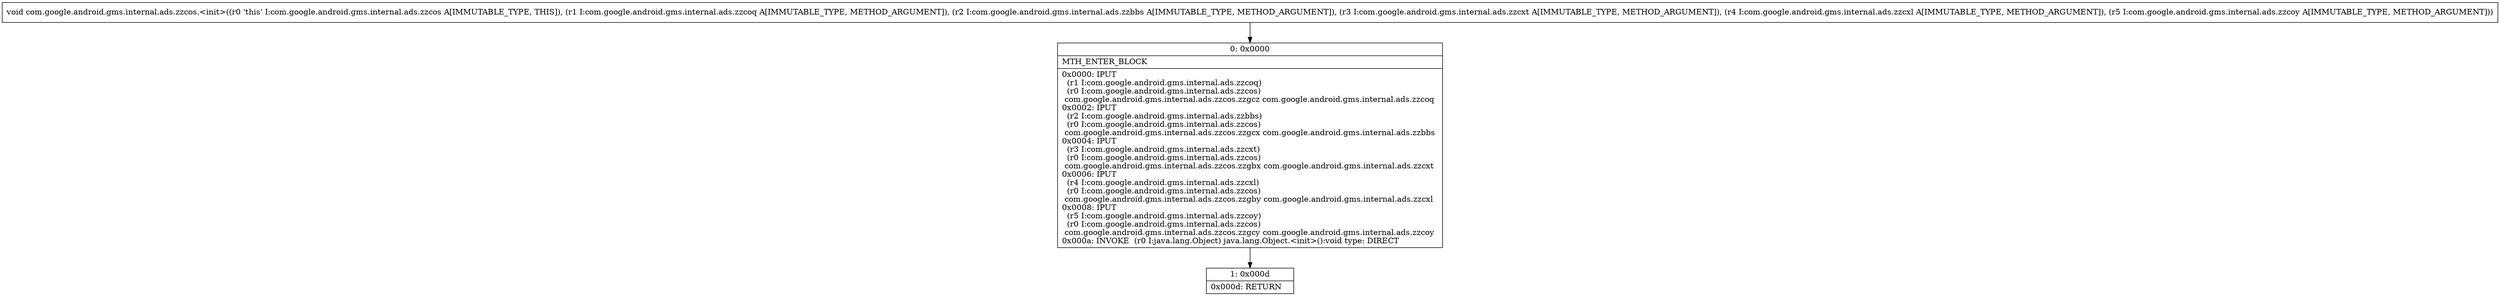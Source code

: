 digraph "CFG forcom.google.android.gms.internal.ads.zzcos.\<init\>(Lcom\/google\/android\/gms\/internal\/ads\/zzcoq;Lcom\/google\/android\/gms\/internal\/ads\/zzbbs;Lcom\/google\/android\/gms\/internal\/ads\/zzcxt;Lcom\/google\/android\/gms\/internal\/ads\/zzcxl;Lcom\/google\/android\/gms\/internal\/ads\/zzcoy;)V" {
Node_0 [shape=record,label="{0\:\ 0x0000|MTH_ENTER_BLOCK\l|0x0000: IPUT  \l  (r1 I:com.google.android.gms.internal.ads.zzcoq)\l  (r0 I:com.google.android.gms.internal.ads.zzcos)\l com.google.android.gms.internal.ads.zzcos.zzgcz com.google.android.gms.internal.ads.zzcoq \l0x0002: IPUT  \l  (r2 I:com.google.android.gms.internal.ads.zzbbs)\l  (r0 I:com.google.android.gms.internal.ads.zzcos)\l com.google.android.gms.internal.ads.zzcos.zzgcx com.google.android.gms.internal.ads.zzbbs \l0x0004: IPUT  \l  (r3 I:com.google.android.gms.internal.ads.zzcxt)\l  (r0 I:com.google.android.gms.internal.ads.zzcos)\l com.google.android.gms.internal.ads.zzcos.zzgbx com.google.android.gms.internal.ads.zzcxt \l0x0006: IPUT  \l  (r4 I:com.google.android.gms.internal.ads.zzcxl)\l  (r0 I:com.google.android.gms.internal.ads.zzcos)\l com.google.android.gms.internal.ads.zzcos.zzgby com.google.android.gms.internal.ads.zzcxl \l0x0008: IPUT  \l  (r5 I:com.google.android.gms.internal.ads.zzcoy)\l  (r0 I:com.google.android.gms.internal.ads.zzcos)\l com.google.android.gms.internal.ads.zzcos.zzgcy com.google.android.gms.internal.ads.zzcoy \l0x000a: INVOKE  (r0 I:java.lang.Object) java.lang.Object.\<init\>():void type: DIRECT \l}"];
Node_1 [shape=record,label="{1\:\ 0x000d|0x000d: RETURN   \l}"];
MethodNode[shape=record,label="{void com.google.android.gms.internal.ads.zzcos.\<init\>((r0 'this' I:com.google.android.gms.internal.ads.zzcos A[IMMUTABLE_TYPE, THIS]), (r1 I:com.google.android.gms.internal.ads.zzcoq A[IMMUTABLE_TYPE, METHOD_ARGUMENT]), (r2 I:com.google.android.gms.internal.ads.zzbbs A[IMMUTABLE_TYPE, METHOD_ARGUMENT]), (r3 I:com.google.android.gms.internal.ads.zzcxt A[IMMUTABLE_TYPE, METHOD_ARGUMENT]), (r4 I:com.google.android.gms.internal.ads.zzcxl A[IMMUTABLE_TYPE, METHOD_ARGUMENT]), (r5 I:com.google.android.gms.internal.ads.zzcoy A[IMMUTABLE_TYPE, METHOD_ARGUMENT])) }"];
MethodNode -> Node_0;
Node_0 -> Node_1;
}

